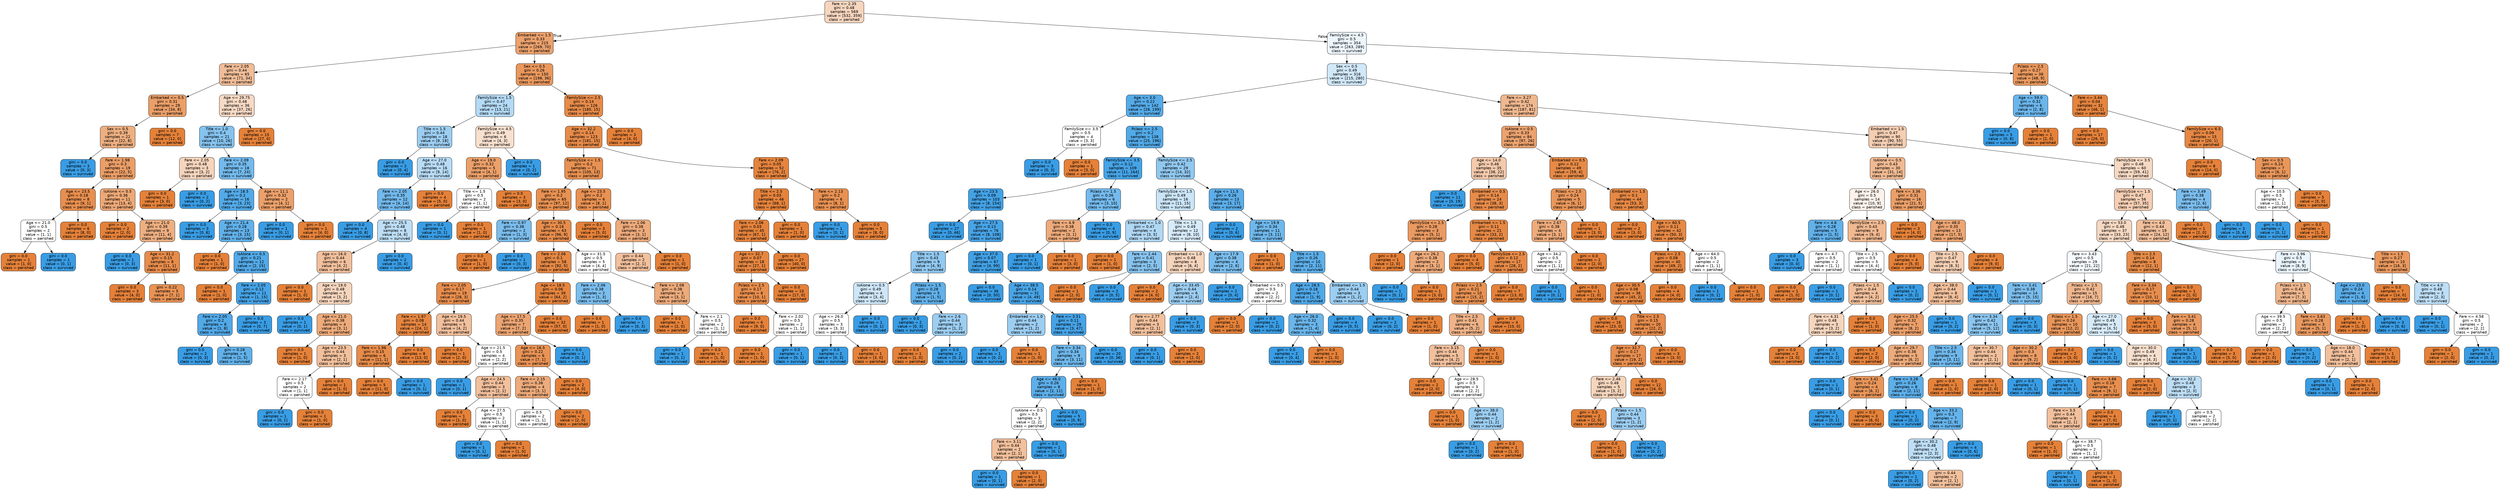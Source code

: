 digraph Tree {
node [shape=box, style="filled, rounded", color="black", fontname=helvetica] ;
edge [fontname=helvetica] ;
0 [label="Fare <= 2.35\ngini = 0.48\nsamples = 569\nvalue = [532, 359]\nclass = perished", fillcolor="#f7d6bf"] ;
1 [label="Embarked <= 1.5\ngini = 0.33\nsamples = 215\nvalue = [269, 70]\nclass = perished", fillcolor="#eca26d"] ;
0 -> 1 [labeldistance=2.5, labelangle=45, headlabel="True"] ;
2 [label="Fare <= 2.05\ngini = 0.44\nsamples = 65\nvalue = [71, 34]\nclass = perished", fillcolor="#f1bd98"] ;
1 -> 2 ;
3 [label="Embarked <= 0.5\ngini = 0.31\nsamples = 29\nvalue = [34, 8]\nclass = perished", fillcolor="#eb9f68"] ;
2 -> 3 ;
4 [label="Sex <= 0.5\ngini = 0.39\nsamples = 22\nvalue = [22, 8]\nclass = perished", fillcolor="#eeaf81"] ;
3 -> 4 ;
5 [label="gini = 0.0\nsamples = 3\nvalue = [0, 3]\nclass = survived", fillcolor="#399de5"] ;
4 -> 5 ;
6 [label="Fare <= 1.98\ngini = 0.3\nsamples = 19\nvalue = [22, 5]\nclass = perished", fillcolor="#eb9e66"] ;
4 -> 6 ;
7 [label="Age <= 23.5\ngini = 0.18\nsamples = 8\nvalue = [9, 1]\nclass = perished", fillcolor="#e88f4f"] ;
6 -> 7 ;
8 [label="Age <= 21.0\ngini = 0.5\nsamples = 2\nvalue = [1, 1]\nclass = perished", fillcolor="#ffffff"] ;
7 -> 8 ;
9 [label="gini = 0.0\nsamples = 1\nvalue = [1, 0]\nclass = perished", fillcolor="#e58139"] ;
8 -> 9 ;
10 [label="gini = 0.0\nsamples = 1\nvalue = [0, 1]\nclass = survived", fillcolor="#399de5"] ;
8 -> 10 ;
11 [label="gini = 0.0\nsamples = 6\nvalue = [8, 0]\nclass = perished", fillcolor="#e58139"] ;
7 -> 11 ;
12 [label="IsAlone <= 0.5\ngini = 0.36\nsamples = 11\nvalue = [13, 4]\nclass = perished", fillcolor="#eda876"] ;
6 -> 12 ;
13 [label="gini = 0.0\nsamples = 2\nvalue = [2, 0]\nclass = perished", fillcolor="#e58139"] ;
12 -> 13 ;
14 [label="Age <= 21.0\ngini = 0.39\nsamples = 9\nvalue = [11, 4]\nclass = perished", fillcolor="#eeaf81"] ;
12 -> 14 ;
15 [label="gini = 0.0\nsamples = 1\nvalue = [0, 3]\nclass = survived", fillcolor="#399de5"] ;
14 -> 15 ;
16 [label="Age <= 31.2\ngini = 0.15\nsamples = 8\nvalue = [11, 1]\nclass = perished", fillcolor="#e78c4b"] ;
14 -> 16 ;
17 [label="gini = 0.0\nsamples = 3\nvalue = [4, 0]\nclass = perished", fillcolor="#e58139"] ;
16 -> 17 ;
18 [label="gini = 0.22\nsamples = 5\nvalue = [7, 1]\nclass = perished", fillcolor="#e99355"] ;
16 -> 18 ;
19 [label="gini = 0.0\nsamples = 7\nvalue = [12, 0]\nclass = perished", fillcolor="#e58139"] ;
3 -> 19 ;
20 [label="Age <= 29.75\ngini = 0.48\nsamples = 36\nvalue = [37, 26]\nclass = perished", fillcolor="#f7dac4"] ;
2 -> 20 ;
21 [label="Title <= 1.0\ngini = 0.4\nsamples = 21\nvalue = [10, 26]\nclass = survived", fillcolor="#85c3ef"] ;
20 -> 21 ;
22 [label="Fare <= 2.05\ngini = 0.48\nsamples = 3\nvalue = [3, 2]\nclass = perished", fillcolor="#f6d5bd"] ;
21 -> 22 ;
23 [label="gini = 0.0\nsamples = 1\nvalue = [3, 0]\nclass = perished", fillcolor="#e58139"] ;
22 -> 23 ;
24 [label="gini = 0.0\nsamples = 2\nvalue = [0, 2]\nclass = survived", fillcolor="#399de5"] ;
22 -> 24 ;
25 [label="Fare <= 2.09\ngini = 0.35\nsamples = 18\nvalue = [7, 24]\nclass = survived", fillcolor="#73baed"] ;
21 -> 25 ;
26 [label="Age <= 18.5\ngini = 0.2\nsamples = 16\nvalue = [3, 23]\nclass = survived", fillcolor="#53aae8"] ;
25 -> 26 ;
27 [label="gini = 0.0\nsamples = 3\nvalue = [0, 8]\nclass = survived", fillcolor="#399de5"] ;
26 -> 27 ;
28 [label="Age <= 21.4\ngini = 0.28\nsamples = 13\nvalue = [3, 15]\nclass = survived", fillcolor="#61b1ea"] ;
26 -> 28 ;
29 [label="gini = 0.0\nsamples = 1\nvalue = [1, 0]\nclass = perished", fillcolor="#e58139"] ;
28 -> 29 ;
30 [label="IsAlone <= 0.5\ngini = 0.21\nsamples = 12\nvalue = [2, 15]\nclass = survived", fillcolor="#53aae8"] ;
28 -> 30 ;
31 [label="gini = 0.0\nsamples = 1\nvalue = [1, 0]\nclass = perished", fillcolor="#e58139"] ;
30 -> 31 ;
32 [label="Fare <= 2.05\ngini = 0.12\nsamples = 11\nvalue = [1, 15]\nclass = survived", fillcolor="#46a4e7"] ;
30 -> 32 ;
33 [label="Fare <= 2.05\ngini = 0.2\nsamples = 8\nvalue = [1, 8]\nclass = survived", fillcolor="#52a9e8"] ;
32 -> 33 ;
34 [label="gini = 0.0\nsamples = 2\nvalue = [0, 3]\nclass = survived", fillcolor="#399de5"] ;
33 -> 34 ;
35 [label="gini = 0.28\nsamples = 6\nvalue = [1, 5]\nclass = survived", fillcolor="#61b1ea"] ;
33 -> 35 ;
36 [label="gini = 0.0\nsamples = 3\nvalue = [0, 7]\nclass = survived", fillcolor="#399de5"] ;
32 -> 36 ;
37 [label="Age <= 11.1\ngini = 0.32\nsamples = 2\nvalue = [4, 1]\nclass = perished", fillcolor="#eca06a"] ;
25 -> 37 ;
38 [label="gini = 0.0\nsamples = 1\nvalue = [0, 1]\nclass = survived", fillcolor="#399de5"] ;
37 -> 38 ;
39 [label="gini = 0.0\nsamples = 1\nvalue = [4, 0]\nclass = perished", fillcolor="#e58139"] ;
37 -> 39 ;
40 [label="gini = 0.0\nsamples = 15\nvalue = [27, 0]\nclass = perished", fillcolor="#e58139"] ;
20 -> 40 ;
41 [label="Sex <= 0.5\ngini = 0.26\nsamples = 150\nvalue = [198, 36]\nclass = perished", fillcolor="#ea985d"] ;
1 -> 41 ;
42 [label="FamilySize <= 1.5\ngini = 0.47\nsamples = 24\nvalue = [13, 21]\nclass = survived", fillcolor="#b4daf5"] ;
41 -> 42 ;
43 [label="Title <= 1.5\ngini = 0.44\nsamples = 18\nvalue = [9, 18]\nclass = survived", fillcolor="#9ccef2"] ;
42 -> 43 ;
44 [label="gini = 0.0\nsamples = 2\nvalue = [0, 4]\nclass = survived", fillcolor="#399de5"] ;
43 -> 44 ;
45 [label="Age <= 27.0\ngini = 0.48\nsamples = 16\nvalue = [9, 14]\nclass = survived", fillcolor="#b8dcf6"] ;
43 -> 45 ;
46 [label="Fare <= 2.05\ngini = 0.35\nsamples = 12\nvalue = [4, 14]\nclass = survived", fillcolor="#72b9ec"] ;
45 -> 46 ;
47 [label="gini = 0.0\nsamples = 4\nvalue = [0, 8]\nclass = survived", fillcolor="#399de5"] ;
46 -> 47 ;
48 [label="Age <= 25.5\ngini = 0.48\nsamples = 8\nvalue = [4, 6]\nclass = survived", fillcolor="#bddef6"] ;
46 -> 48 ;
49 [label="Age <= 16.0\ngini = 0.44\nsamples = 6\nvalue = [4, 2]\nclass = perished", fillcolor="#f2c09c"] ;
48 -> 49 ;
50 [label="gini = 0.0\nsamples = 1\nvalue = [1, 0]\nclass = perished", fillcolor="#e58139"] ;
49 -> 50 ;
51 [label="Age <= 19.0\ngini = 0.48\nsamples = 5\nvalue = [3, 2]\nclass = perished", fillcolor="#f6d5bd"] ;
49 -> 51 ;
52 [label="gini = 0.0\nsamples = 1\nvalue = [0, 1]\nclass = survived", fillcolor="#399de5"] ;
51 -> 52 ;
53 [label="Age <= 21.0\ngini = 0.38\nsamples = 4\nvalue = [3, 1]\nclass = perished", fillcolor="#eeab7b"] ;
51 -> 53 ;
54 [label="gini = 0.0\nsamples = 1\nvalue = [1, 0]\nclass = perished", fillcolor="#e58139"] ;
53 -> 54 ;
55 [label="Age <= 23.5\ngini = 0.44\nsamples = 3\nvalue = [2, 1]\nclass = perished", fillcolor="#f2c09c"] ;
53 -> 55 ;
56 [label="Fare <= 2.17\ngini = 0.5\nsamples = 2\nvalue = [1, 1]\nclass = perished", fillcolor="#ffffff"] ;
55 -> 56 ;
57 [label="gini = 0.0\nsamples = 1\nvalue = [0, 1]\nclass = survived", fillcolor="#399de5"] ;
56 -> 57 ;
58 [label="gini = 0.0\nsamples = 1\nvalue = [1, 0]\nclass = perished", fillcolor="#e58139"] ;
56 -> 58 ;
59 [label="gini = 0.0\nsamples = 1\nvalue = [1, 0]\nclass = perished", fillcolor="#e58139"] ;
55 -> 59 ;
60 [label="gini = 0.0\nsamples = 2\nvalue = [0, 4]\nclass = survived", fillcolor="#399de5"] ;
48 -> 60 ;
61 [label="gini = 0.0\nsamples = 4\nvalue = [5, 0]\nclass = perished", fillcolor="#e58139"] ;
45 -> 61 ;
62 [label="FamilySize <= 4.5\ngini = 0.49\nsamples = 6\nvalue = [4, 3]\nclass = perished", fillcolor="#f8e0ce"] ;
42 -> 62 ;
63 [label="Age <= 19.0\ngini = 0.32\nsamples = 5\nvalue = [4, 1]\nclass = perished", fillcolor="#eca06a"] ;
62 -> 63 ;
64 [label="Title <= 1.5\ngini = 0.5\nsamples = 2\nvalue = [1, 1]\nclass = perished", fillcolor="#ffffff"] ;
63 -> 64 ;
65 [label="gini = 0.0\nsamples = 1\nvalue = [0, 1]\nclass = survived", fillcolor="#399de5"] ;
64 -> 65 ;
66 [label="gini = 0.0\nsamples = 1\nvalue = [1, 0]\nclass = perished", fillcolor="#e58139"] ;
64 -> 66 ;
67 [label="gini = 0.0\nsamples = 3\nvalue = [3, 0]\nclass = perished", fillcolor="#e58139"] ;
63 -> 67 ;
68 [label="gini = 0.0\nsamples = 1\nvalue = [0, 2]\nclass = survived", fillcolor="#399de5"] ;
62 -> 68 ;
69 [label="FamilySize <= 2.5\ngini = 0.14\nsamples = 126\nvalue = [185, 15]\nclass = perished", fillcolor="#e78b49"] ;
41 -> 69 ;
70 [label="Age <= 32.2\ngini = 0.14\nsamples = 123\nvalue = [181, 15]\nclass = perished", fillcolor="#e78b49"] ;
69 -> 70 ;
71 [label="FamilySize <= 1.5\ngini = 0.2\nsamples = 71\nvalue = [105, 13]\nclass = perished", fillcolor="#e89152"] ;
70 -> 71 ;
72 [label="Fare <= 1.95\ngini = 0.2\nsamples = 65\nvalue = [97, 12]\nclass = perished", fillcolor="#e89151"] ;
71 -> 72 ;
73 [label="Fare <= 0.97\ngini = 0.38\nsamples = 2\nvalue = [1, 3]\nclass = survived", fillcolor="#7bbeee"] ;
72 -> 73 ;
74 [label="gini = 0.0\nsamples = 1\nvalue = [1, 0]\nclass = perished", fillcolor="#e58139"] ;
73 -> 74 ;
75 [label="gini = 0.0\nsamples = 1\nvalue = [0, 3]\nclass = survived", fillcolor="#399de5"] ;
73 -> 75 ;
76 [label="Age <= 30.5\ngini = 0.16\nsamples = 63\nvalue = [96, 9]\nclass = perished", fillcolor="#e78d4c"] ;
72 -> 76 ;
77 [label="Fare <= 2.06\ngini = 0.1\nsamples = 58\nvalue = [92, 5]\nclass = perished", fillcolor="#e68844"] ;
76 -> 77 ;
78 [label="Fare <= 2.05\ngini = 0.17\nsamples = 19\nvalue = [28, 3]\nclass = perished", fillcolor="#e88e4e"] ;
77 -> 78 ;
79 [label="Fare <= 1.97\ngini = 0.08\nsamples = 14\nvalue = [24, 1]\nclass = perished", fillcolor="#e68641"] ;
78 -> 79 ;
80 [label="Fare <= 1.96\ngini = 0.15\nsamples = 6\nvalue = [11, 1]\nclass = perished", fillcolor="#e78c4b"] ;
79 -> 80 ;
81 [label="gini = 0.0\nsamples = 5\nvalue = [11, 0]\nclass = perished", fillcolor="#e58139"] ;
80 -> 81 ;
82 [label="gini = 0.0\nsamples = 1\nvalue = [0, 1]\nclass = survived", fillcolor="#399de5"] ;
80 -> 82 ;
83 [label="gini = 0.0\nsamples = 8\nvalue = [13, 0]\nclass = perished", fillcolor="#e58139"] ;
79 -> 83 ;
84 [label="Age <= 19.5\ngini = 0.44\nsamples = 5\nvalue = [4, 2]\nclass = perished", fillcolor="#f2c09c"] ;
78 -> 84 ;
85 [label="gini = 0.0\nsamples = 1\nvalue = [2, 0]\nclass = perished", fillcolor="#e58139"] ;
84 -> 85 ;
86 [label="Age <= 21.5\ngini = 0.5\nsamples = 4\nvalue = [2, 2]\nclass = perished", fillcolor="#ffffff"] ;
84 -> 86 ;
87 [label="gini = 0.0\nsamples = 1\nvalue = [0, 1]\nclass = survived", fillcolor="#399de5"] ;
86 -> 87 ;
88 [label="Age <= 24.5\ngini = 0.44\nsamples = 3\nvalue = [2, 1]\nclass = perished", fillcolor="#f2c09c"] ;
86 -> 88 ;
89 [label="gini = 0.0\nsamples = 1\nvalue = [1, 0]\nclass = perished", fillcolor="#e58139"] ;
88 -> 89 ;
90 [label="Age <= 27.5\ngini = 0.5\nsamples = 2\nvalue = [1, 1]\nclass = perished", fillcolor="#ffffff"] ;
88 -> 90 ;
91 [label="gini = 0.0\nsamples = 1\nvalue = [0, 1]\nclass = survived", fillcolor="#399de5"] ;
90 -> 91 ;
92 [label="gini = 0.0\nsamples = 1\nvalue = [1, 0]\nclass = perished", fillcolor="#e58139"] ;
90 -> 92 ;
93 [label="Age <= 18.5\ngini = 0.06\nsamples = 39\nvalue = [64, 2]\nclass = perished", fillcolor="#e6853f"] ;
77 -> 93 ;
94 [label="Age <= 17.5\ngini = 0.35\nsamples = 7\nvalue = [7, 2]\nclass = perished", fillcolor="#eca572"] ;
93 -> 94 ;
95 [label="Age <= 16.5\ngini = 0.22\nsamples = 6\nvalue = [7, 1]\nclass = perished", fillcolor="#e99355"] ;
94 -> 95 ;
96 [label="Fare <= 2.15\ngini = 0.38\nsamples = 4\nvalue = [3, 1]\nclass = perished", fillcolor="#eeab7b"] ;
95 -> 96 ;
97 [label="gini = 0.5\nsamples = 2\nvalue = [1, 1]\nclass = perished", fillcolor="#ffffff"] ;
96 -> 97 ;
98 [label="gini = 0.0\nsamples = 2\nvalue = [2, 0]\nclass = perished", fillcolor="#e58139"] ;
96 -> 98 ;
99 [label="gini = 0.0\nsamples = 2\nvalue = [4, 0]\nclass = perished", fillcolor="#e58139"] ;
95 -> 99 ;
100 [label="gini = 0.0\nsamples = 1\nvalue = [0, 1]\nclass = survived", fillcolor="#399de5"] ;
94 -> 100 ;
101 [label="gini = 0.0\nsamples = 32\nvalue = [57, 0]\nclass = perished", fillcolor="#e58139"] ;
93 -> 101 ;
102 [label="Age <= 31.5\ngini = 0.5\nsamples = 5\nvalue = [4, 4]\nclass = perished", fillcolor="#ffffff"] ;
76 -> 102 ;
103 [label="Fare <= 2.06\ngini = 0.38\nsamples = 2\nvalue = [1, 3]\nclass = survived", fillcolor="#7bbeee"] ;
102 -> 103 ;
104 [label="gini = 0.0\nsamples = 1\nvalue = [1, 0]\nclass = perished", fillcolor="#e58139"] ;
103 -> 104 ;
105 [label="gini = 0.0\nsamples = 1\nvalue = [0, 3]\nclass = survived", fillcolor="#399de5"] ;
103 -> 105 ;
106 [label="Fare <= 2.08\ngini = 0.38\nsamples = 3\nvalue = [3, 1]\nclass = perished", fillcolor="#eeab7b"] ;
102 -> 106 ;
107 [label="gini = 0.0\nsamples = 1\nvalue = [2, 0]\nclass = perished", fillcolor="#e58139"] ;
106 -> 107 ;
108 [label="Fare <= 2.1\ngini = 0.5\nsamples = 2\nvalue = [1, 1]\nclass = perished", fillcolor="#ffffff"] ;
106 -> 108 ;
109 [label="gini = 0.0\nsamples = 1\nvalue = [0, 1]\nclass = survived", fillcolor="#399de5"] ;
108 -> 109 ;
110 [label="gini = 0.0\nsamples = 1\nvalue = [1, 0]\nclass = perished", fillcolor="#e58139"] ;
108 -> 110 ;
111 [label="Age <= 23.5\ngini = 0.2\nsamples = 6\nvalue = [8, 1]\nclass = perished", fillcolor="#e89152"] ;
71 -> 111 ;
112 [label="gini = 0.0\nsamples = 3\nvalue = [5, 0]\nclass = perished", fillcolor="#e58139"] ;
111 -> 112 ;
113 [label="Fare <= 2.06\ngini = 0.38\nsamples = 3\nvalue = [3, 1]\nclass = perished", fillcolor="#eeab7b"] ;
111 -> 113 ;
114 [label="gini = 0.44\nsamples = 2\nvalue = [2, 1]\nclass = perished", fillcolor="#f2c09c"] ;
113 -> 114 ;
115 [label="gini = 0.0\nsamples = 1\nvalue = [1, 0]\nclass = perished", fillcolor="#e58139"] ;
113 -> 115 ;
116 [label="Fare <= 2.09\ngini = 0.05\nsamples = 52\nvalue = [76, 2]\nclass = perished", fillcolor="#e6843e"] ;
70 -> 116 ;
117 [label="Title <= 2.5\ngini = 0.03\nsamples = 46\nvalue = [68, 1]\nclass = perished", fillcolor="#e5833c"] ;
116 -> 117 ;
118 [label="Fare <= 2.06\ngini = 0.03\nsamples = 45\nvalue = [67, 1]\nclass = perished", fillcolor="#e5833c"] ;
117 -> 118 ;
119 [label="Age <= 32.7\ngini = 0.07\nsamples = 18\nvalue = [27, 1]\nclass = perished", fillcolor="#e68640"] ;
118 -> 119 ;
120 [label="Pclass <= 2.5\ngini = 0.17\nsamples = 8\nvalue = [10, 1]\nclass = perished", fillcolor="#e88e4d"] ;
119 -> 120 ;
121 [label="gini = 0.0\nsamples = 6\nvalue = [9, 0]\nclass = perished", fillcolor="#e58139"] ;
120 -> 121 ;
122 [label="Fare <= 2.02\ngini = 0.5\nsamples = 2\nvalue = [1, 1]\nclass = perished", fillcolor="#ffffff"] ;
120 -> 122 ;
123 [label="gini = 0.0\nsamples = 1\nvalue = [1, 0]\nclass = perished", fillcolor="#e58139"] ;
122 -> 123 ;
124 [label="gini = 0.0\nsamples = 1\nvalue = [0, 1]\nclass = survived", fillcolor="#399de5"] ;
122 -> 124 ;
125 [label="gini = 0.0\nsamples = 10\nvalue = [17, 0]\nclass = perished", fillcolor="#e58139"] ;
119 -> 125 ;
126 [label="gini = 0.0\nsamples = 27\nvalue = [40, 0]\nclass = perished", fillcolor="#e58139"] ;
118 -> 126 ;
127 [label="gini = 0.0\nsamples = 1\nvalue = [1, 0]\nclass = perished", fillcolor="#e58139"] ;
117 -> 127 ;
128 [label="Fare <= 2.13\ngini = 0.2\nsamples = 6\nvalue = [8, 1]\nclass = perished", fillcolor="#e89152"] ;
116 -> 128 ;
129 [label="gini = 0.0\nsamples = 1\nvalue = [0, 1]\nclass = survived", fillcolor="#399de5"] ;
128 -> 129 ;
130 [label="gini = 0.0\nsamples = 5\nvalue = [8, 0]\nclass = perished", fillcolor="#e58139"] ;
128 -> 130 ;
131 [label="gini = 0.0\nsamples = 3\nvalue = [4, 0]\nclass = perished", fillcolor="#e58139"] ;
69 -> 131 ;
132 [label="FamilySize <= 4.5\ngini = 0.5\nsamples = 354\nvalue = [263, 289]\nclass = survived", fillcolor="#edf6fd"] ;
0 -> 132 [labeldistance=2.5, labelangle=-45, headlabel="False"] ;
133 [label="Sex <= 0.5\ngini = 0.49\nsamples = 316\nvalue = [215, 280]\nclass = survived", fillcolor="#d1e8f9"] ;
132 -> 133 ;
134 [label="Age <= 3.0\ngini = 0.22\nsamples = 142\nvalue = [28, 199]\nclass = survived", fillcolor="#55abe9"] ;
133 -> 134 ;
135 [label="FamilySize <= 3.5\ngini = 0.5\nsamples = 4\nvalue = [3, 3]\nclass = perished", fillcolor="#ffffff"] ;
134 -> 135 ;
136 [label="gini = 0.0\nsamples = 3\nvalue = [0, 3]\nclass = survived", fillcolor="#399de5"] ;
135 -> 136 ;
137 [label="gini = 0.0\nsamples = 1\nvalue = [3, 0]\nclass = perished", fillcolor="#e58139"] ;
135 -> 137 ;
138 [label="Pclass <= 2.5\ngini = 0.2\nsamples = 138\nvalue = [25, 196]\nclass = survived", fillcolor="#52aae8"] ;
134 -> 138 ;
139 [label="FamilySize <= 3.5\ngini = 0.12\nsamples = 109\nvalue = [11, 164]\nclass = survived", fillcolor="#46a4e7"] ;
138 -> 139 ;
140 [label="Age <= 23.5\ngini = 0.09\nsamples = 103\nvalue = [8, 154]\nclass = survived", fillcolor="#43a2e6"] ;
139 -> 140 ;
141 [label="gini = 0.0\nsamples = 27\nvalue = [0, 46]\nclass = survived", fillcolor="#399de5"] ;
140 -> 141 ;
142 [label="Age <= 27.5\ngini = 0.13\nsamples = 76\nvalue = [8, 108]\nclass = survived", fillcolor="#48a4e7"] ;
140 -> 142 ;
143 [label="Title <= 1.5\ngini = 0.43\nsamples = 9\nvalue = [4, 9]\nclass = survived", fillcolor="#91c9f1"] ;
142 -> 143 ;
144 [label="IsAlone <= 0.5\ngini = 0.49\nsamples = 4\nvalue = [3, 4]\nclass = survived", fillcolor="#cee6f8"] ;
143 -> 144 ;
145 [label="Age <= 26.0\ngini = 0.5\nsamples = 3\nvalue = [3, 3]\nclass = perished", fillcolor="#ffffff"] ;
144 -> 145 ;
146 [label="gini = 0.0\nsamples = 2\nvalue = [0, 3]\nclass = survived", fillcolor="#399de5"] ;
145 -> 146 ;
147 [label="gini = 0.0\nsamples = 1\nvalue = [3, 0]\nclass = perished", fillcolor="#e58139"] ;
145 -> 147 ;
148 [label="gini = 0.0\nsamples = 1\nvalue = [0, 1]\nclass = survived", fillcolor="#399de5"] ;
144 -> 148 ;
149 [label="Pclass <= 1.5\ngini = 0.28\nsamples = 5\nvalue = [1, 5]\nclass = survived", fillcolor="#61b1ea"] ;
143 -> 149 ;
150 [label="gini = 0.0\nsamples = 2\nvalue = [0, 3]\nclass = survived", fillcolor="#399de5"] ;
149 -> 150 ;
151 [label="Fare <= 2.6\ngini = 0.44\nsamples = 3\nvalue = [1, 2]\nclass = survived", fillcolor="#9ccef2"] ;
149 -> 151 ;
152 [label="gini = 0.0\nsamples = 1\nvalue = [1, 0]\nclass = perished", fillcolor="#e58139"] ;
151 -> 152 ;
153 [label="gini = 0.0\nsamples = 2\nvalue = [0, 2]\nclass = survived", fillcolor="#399de5"] ;
151 -> 153 ;
154 [label="Age <= 37.0\ngini = 0.07\nsamples = 67\nvalue = [4, 99]\nclass = survived", fillcolor="#41a1e6"] ;
142 -> 154 ;
155 [label="gini = 0.0\nsamples = 36\nvalue = [0, 50]\nclass = survived", fillcolor="#399de5"] ;
154 -> 155 ;
156 [label="Age <= 38.5\ngini = 0.14\nsamples = 31\nvalue = [4, 49]\nclass = survived", fillcolor="#49a5e7"] ;
154 -> 156 ;
157 [label="Embarked <= 1.0\ngini = 0.44\nsamples = 2\nvalue = [1, 2]\nclass = survived", fillcolor="#9ccef2"] ;
156 -> 157 ;
158 [label="gini = 0.0\nsamples = 1\nvalue = [0, 2]\nclass = survived", fillcolor="#399de5"] ;
157 -> 158 ;
159 [label="gini = 0.0\nsamples = 1\nvalue = [1, 0]\nclass = perished", fillcolor="#e58139"] ;
157 -> 159 ;
160 [label="Fare <= 3.51\ngini = 0.11\nsamples = 29\nvalue = [3, 47]\nclass = survived", fillcolor="#46a3e7"] ;
156 -> 160 ;
161 [label="Fare <= 3.34\ngini = 0.34\nsamples = 9\nvalue = [3, 11]\nclass = survived", fillcolor="#6fb8ec"] ;
160 -> 161 ;
162 [label="Age <= 46.0\ngini = 0.26\nsamples = 8\nvalue = [2, 11]\nclass = survived", fillcolor="#5dafea"] ;
161 -> 162 ;
163 [label="IsAlone <= 0.5\ngini = 0.5\nsamples = 3\nvalue = [2, 2]\nclass = perished", fillcolor="#ffffff"] ;
162 -> 163 ;
164 [label="Fare <= 3.11\ngini = 0.44\nsamples = 2\nvalue = [2, 1]\nclass = perished", fillcolor="#f2c09c"] ;
163 -> 164 ;
165 [label="gini = 0.0\nsamples = 1\nvalue = [0, 1]\nclass = survived", fillcolor="#399de5"] ;
164 -> 165 ;
166 [label="gini = 0.0\nsamples = 1\nvalue = [2, 0]\nclass = perished", fillcolor="#e58139"] ;
164 -> 166 ;
167 [label="gini = 0.0\nsamples = 1\nvalue = [0, 1]\nclass = survived", fillcolor="#399de5"] ;
163 -> 167 ;
168 [label="gini = 0.0\nsamples = 5\nvalue = [0, 9]\nclass = survived", fillcolor="#399de5"] ;
162 -> 168 ;
169 [label="gini = 0.0\nsamples = 1\nvalue = [1, 0]\nclass = perished", fillcolor="#e58139"] ;
161 -> 169 ;
170 [label="gini = 0.0\nsamples = 20\nvalue = [0, 36]\nclass = survived", fillcolor="#399de5"] ;
160 -> 170 ;
171 [label="Pclass <= 1.5\ngini = 0.36\nsamples = 6\nvalue = [3, 10]\nclass = survived", fillcolor="#74baed"] ;
139 -> 171 ;
172 [label="Fare <= 4.9\ngini = 0.38\nsamples = 2\nvalue = [3, 1]\nclass = perished", fillcolor="#eeab7b"] ;
171 -> 172 ;
173 [label="gini = 0.0\nsamples = 1\nvalue = [0, 1]\nclass = survived", fillcolor="#399de5"] ;
172 -> 173 ;
174 [label="gini = 0.0\nsamples = 1\nvalue = [3, 0]\nclass = perished", fillcolor="#e58139"] ;
172 -> 174 ;
175 [label="gini = 0.0\nsamples = 4\nvalue = [0, 9]\nclass = survived", fillcolor="#399de5"] ;
171 -> 175 ;
176 [label="FamilySize <= 2.5\ngini = 0.42\nsamples = 29\nvalue = [14, 32]\nclass = survived", fillcolor="#90c8f0"] ;
138 -> 176 ;
177 [label="FamilySize <= 1.5\ngini = 0.49\nsamples = 16\nvalue = [11, 15]\nclass = survived", fillcolor="#cae5f8"] ;
176 -> 177 ;
178 [label="Embarked <= 1.0\ngini = 0.47\nsamples = 4\nvalue = [3, 5]\nclass = survived", fillcolor="#b0d8f5"] ;
177 -> 178 ;
179 [label="gini = 0.0\nsamples = 1\nvalue = [1, 0]\nclass = perished", fillcolor="#e58139"] ;
178 -> 179 ;
180 [label="Fare <= 2.44\ngini = 0.41\nsamples = 3\nvalue = [2, 5]\nclass = survived", fillcolor="#88c4ef"] ;
178 -> 180 ;
181 [label="gini = 0.0\nsamples = 1\nvalue = [2, 0]\nclass = perished", fillcolor="#e58139"] ;
180 -> 181 ;
182 [label="gini = 0.0\nsamples = 2\nvalue = [0, 5]\nclass = survived", fillcolor="#399de5"] ;
180 -> 182 ;
183 [label="Title <= 1.5\ngini = 0.49\nsamples = 12\nvalue = [8, 10]\nclass = survived", fillcolor="#d7ebfa"] ;
177 -> 183 ;
184 [label="Embarked <= 1.0\ngini = 0.48\nsamples = 8\nvalue = [6, 4]\nclass = perished", fillcolor="#f6d5bd"] ;
183 -> 184 ;
185 [label="gini = 0.0\nsamples = 2\nvalue = [4, 0]\nclass = perished", fillcolor="#e58139"] ;
184 -> 185 ;
186 [label="Age <= 33.45\ngini = 0.44\nsamples = 6\nvalue = [2, 4]\nclass = survived", fillcolor="#9ccef2"] ;
184 -> 186 ;
187 [label="Fare <= 2.77\ngini = 0.44\nsamples = 3\nvalue = [2, 1]\nclass = perished", fillcolor="#f2c09c"] ;
186 -> 187 ;
188 [label="gini = 0.0\nsamples = 1\nvalue = [0, 1]\nclass = survived", fillcolor="#399de5"] ;
187 -> 188 ;
189 [label="gini = 0.0\nsamples = 2\nvalue = [2, 0]\nclass = perished", fillcolor="#e58139"] ;
187 -> 189 ;
190 [label="gini = 0.0\nsamples = 3\nvalue = [0, 3]\nclass = survived", fillcolor="#399de5"] ;
186 -> 190 ;
191 [label="Age <= 17.9\ngini = 0.38\nsamples = 4\nvalue = [2, 6]\nclass = survived", fillcolor="#7bbeee"] ;
183 -> 191 ;
192 [label="gini = 0.0\nsamples = 2\nvalue = [0, 4]\nclass = survived", fillcolor="#399de5"] ;
191 -> 192 ;
193 [label="Embarked <= 0.5\ngini = 0.5\nsamples = 2\nvalue = [2, 2]\nclass = perished", fillcolor="#ffffff"] ;
191 -> 193 ;
194 [label="gini = 0.0\nsamples = 1\nvalue = [2, 0]\nclass = perished", fillcolor="#e58139"] ;
193 -> 194 ;
195 [label="gini = 0.0\nsamples = 1\nvalue = [0, 2]\nclass = survived", fillcolor="#399de5"] ;
193 -> 195 ;
196 [label="Age <= 11.5\ngini = 0.26\nsamples = 13\nvalue = [3, 17]\nclass = survived", fillcolor="#5caeea"] ;
176 -> 196 ;
197 [label="gini = 0.0\nsamples = 2\nvalue = [0, 6]\nclass = survived", fillcolor="#399de5"] ;
196 -> 197 ;
198 [label="Age <= 19.9\ngini = 0.34\nsamples = 11\nvalue = [3, 11]\nclass = survived", fillcolor="#6fb8ec"] ;
196 -> 198 ;
199 [label="gini = 0.0\nsamples = 1\nvalue = [1, 0]\nclass = perished", fillcolor="#e58139"] ;
198 -> 199 ;
200 [label="Title <= 1.5\ngini = 0.26\nsamples = 10\nvalue = [2, 11]\nclass = survived", fillcolor="#5dafea"] ;
198 -> 200 ;
201 [label="Age <= 28.5\ngini = 0.18\nsamples = 7\nvalue = [1, 9]\nclass = survived", fillcolor="#4fa8e8"] ;
200 -> 201 ;
202 [label="Age <= 26.0\ngini = 0.32\nsamples = 3\nvalue = [1, 4]\nclass = survived", fillcolor="#6ab6ec"] ;
201 -> 202 ;
203 [label="gini = 0.0\nsamples = 2\nvalue = [0, 4]\nclass = survived", fillcolor="#399de5"] ;
202 -> 203 ;
204 [label="gini = 0.0\nsamples = 1\nvalue = [1, 0]\nclass = perished", fillcolor="#e58139"] ;
202 -> 204 ;
205 [label="gini = 0.0\nsamples = 4\nvalue = [0, 5]\nclass = survived", fillcolor="#399de5"] ;
201 -> 205 ;
206 [label="Embarked <= 1.5\ngini = 0.44\nsamples = 3\nvalue = [1, 2]\nclass = survived", fillcolor="#9ccef2"] ;
200 -> 206 ;
207 [label="gini = 0.0\nsamples = 2\nvalue = [0, 2]\nclass = survived", fillcolor="#399de5"] ;
206 -> 207 ;
208 [label="gini = 0.0\nsamples = 1\nvalue = [1, 0]\nclass = perished", fillcolor="#e58139"] ;
206 -> 208 ;
209 [label="Fare <= 3.27\ngini = 0.42\nsamples = 174\nvalue = [187, 81]\nclass = perished", fillcolor="#f0b88f"] ;
133 -> 209 ;
210 [label="IsAlone <= 0.5\ngini = 0.33\nsamples = 84\nvalue = [97, 26]\nclass = perished", fillcolor="#eca36e"] ;
209 -> 210 ;
211 [label="Age <= 14.0\ngini = 0.46\nsamples = 35\nvalue = [38, 22]\nclass = perished", fillcolor="#f4caac"] ;
210 -> 211 ;
212 [label="gini = 0.0\nsamples = 11\nvalue = [0, 19]\nclass = survived", fillcolor="#399de5"] ;
211 -> 212 ;
213 [label="Embarked <= 0.5\ngini = 0.14\nsamples = 24\nvalue = [38, 3]\nclass = perished", fillcolor="#e78b49"] ;
211 -> 213 ;
214 [label="FamilySize <= 2.5\ngini = 0.28\nsamples = 3\nvalue = [5, 1]\nclass = perished", fillcolor="#ea9a61"] ;
213 -> 214 ;
215 [label="gini = 0.0\nsamples = 1\nvalue = [2, 0]\nclass = perished", fillcolor="#e58139"] ;
214 -> 215 ;
216 [label="Age <= 26.2\ngini = 0.38\nsamples = 2\nvalue = [3, 1]\nclass = perished", fillcolor="#eeab7b"] ;
214 -> 216 ;
217 [label="gini = 0.0\nsamples = 1\nvalue = [0, 1]\nclass = survived", fillcolor="#399de5"] ;
216 -> 217 ;
218 [label="gini = 0.0\nsamples = 1\nvalue = [3, 0]\nclass = perished", fillcolor="#e58139"] ;
216 -> 218 ;
219 [label="Embarked <= 1.5\ngini = 0.11\nsamples = 21\nvalue = [33, 2]\nclass = perished", fillcolor="#e78945"] ;
213 -> 219 ;
220 [label="gini = 0.0\nsamples = 4\nvalue = [5, 0]\nclass = perished", fillcolor="#e58139"] ;
219 -> 220 ;
221 [label="FamilySize <= 2.5\ngini = 0.12\nsamples = 17\nvalue = [28, 2]\nclass = perished", fillcolor="#e78a47"] ;
219 -> 221 ;
222 [label="Pclass <= 2.5\ngini = 0.21\nsamples = 10\nvalue = [15, 2]\nclass = perished", fillcolor="#e89253"] ;
221 -> 222 ;
223 [label="Title <= 2.5\ngini = 0.41\nsamples = 6\nvalue = [5, 2]\nclass = perished", fillcolor="#efb388"] ;
222 -> 223 ;
224 [label="Fare <= 3.15\ngini = 0.44\nsamples = 5\nvalue = [4, 2]\nclass = perished", fillcolor="#f2c09c"] ;
223 -> 224 ;
225 [label="gini = 0.0\nsamples = 2\nvalue = [2, 0]\nclass = perished", fillcolor="#e58139"] ;
224 -> 225 ;
226 [label="Age <= 28.5\ngini = 0.5\nsamples = 3\nvalue = [2, 2]\nclass = perished", fillcolor="#ffffff"] ;
224 -> 226 ;
227 [label="gini = 0.0\nsamples = 1\nvalue = [1, 0]\nclass = perished", fillcolor="#e58139"] ;
226 -> 227 ;
228 [label="Age <= 38.0\ngini = 0.44\nsamples = 2\nvalue = [1, 2]\nclass = survived", fillcolor="#9ccef2"] ;
226 -> 228 ;
229 [label="gini = 0.0\nsamples = 1\nvalue = [0, 2]\nclass = survived", fillcolor="#399de5"] ;
228 -> 229 ;
230 [label="gini = 0.0\nsamples = 1\nvalue = [1, 0]\nclass = perished", fillcolor="#e58139"] ;
228 -> 230 ;
231 [label="gini = 0.0\nsamples = 1\nvalue = [1, 0]\nclass = perished", fillcolor="#e58139"] ;
223 -> 231 ;
232 [label="gini = 0.0\nsamples = 4\nvalue = [10, 0]\nclass = perished", fillcolor="#e58139"] ;
222 -> 232 ;
233 [label="gini = 0.0\nsamples = 7\nvalue = [13, 0]\nclass = perished", fillcolor="#e58139"] ;
221 -> 233 ;
234 [label="Embarked <= 0.5\ngini = 0.12\nsamples = 49\nvalue = [59, 4]\nclass = perished", fillcolor="#e78a46"] ;
210 -> 234 ;
235 [label="Pclass <= 2.5\ngini = 0.24\nsamples = 5\nvalue = [6, 1]\nclass = perished", fillcolor="#e9965a"] ;
234 -> 235 ;
236 [label="Fare <= 2.67\ngini = 0.38\nsamples = 4\nvalue = [3, 1]\nclass = perished", fillcolor="#eeab7b"] ;
235 -> 236 ;
237 [label="Age <= 34.2\ngini = 0.5\nsamples = 2\nvalue = [1, 1]\nclass = perished", fillcolor="#ffffff"] ;
236 -> 237 ;
238 [label="gini = 0.0\nsamples = 1\nvalue = [0, 1]\nclass = survived", fillcolor="#399de5"] ;
237 -> 238 ;
239 [label="gini = 0.0\nsamples = 1\nvalue = [1, 0]\nclass = perished", fillcolor="#e58139"] ;
237 -> 239 ;
240 [label="gini = 0.0\nsamples = 2\nvalue = [2, 0]\nclass = perished", fillcolor="#e58139"] ;
236 -> 240 ;
241 [label="gini = 0.0\nsamples = 1\nvalue = [3, 0]\nclass = perished", fillcolor="#e58139"] ;
235 -> 241 ;
242 [label="Embarked <= 1.5\ngini = 0.1\nsamples = 44\nvalue = [53, 3]\nclass = perished", fillcolor="#e68844"] ;
234 -> 242 ;
243 [label="gini = 0.0\nsamples = 2\nvalue = [3, 0]\nclass = perished", fillcolor="#e58139"] ;
242 -> 243 ;
244 [label="Age <= 60.5\ngini = 0.11\nsamples = 42\nvalue = [50, 3]\nclass = perished", fillcolor="#e78945"] ;
242 -> 244 ;
245 [label="Pclass <= 2.5\ngini = 0.08\nsamples = 40\nvalue = [49, 2]\nclass = perished", fillcolor="#e68641"] ;
244 -> 245 ;
246 [label="Age <= 30.5\ngini = 0.08\nsamples = 36\nvalue = [45, 2]\nclass = perished", fillcolor="#e68742"] ;
245 -> 246 ;
247 [label="gini = 0.0\nsamples = 16\nvalue = [23, 0]\nclass = perished", fillcolor="#e58139"] ;
246 -> 247 ;
248 [label="Title <= 2.5\ngini = 0.15\nsamples = 20\nvalue = [22, 2]\nclass = perished", fillcolor="#e78c4b"] ;
246 -> 248 ;
249 [label="Age <= 32.7\ngini = 0.17\nsamples = 17\nvalue = [19, 2]\nclass = perished", fillcolor="#e88e4e"] ;
248 -> 249 ;
250 [label="Fare <= 2.46\ngini = 0.48\nsamples = 5\nvalue = [3, 2]\nclass = perished", fillcolor="#f6d5bd"] ;
249 -> 250 ;
251 [label="gini = 0.0\nsamples = 2\nvalue = [2, 0]\nclass = perished", fillcolor="#e58139"] ;
250 -> 251 ;
252 [label="Pclass <= 1.5\ngini = 0.44\nsamples = 3\nvalue = [1, 2]\nclass = survived", fillcolor="#9ccef2"] ;
250 -> 252 ;
253 [label="gini = 0.0\nsamples = 1\nvalue = [1, 0]\nclass = perished", fillcolor="#e58139"] ;
252 -> 253 ;
254 [label="gini = 0.0\nsamples = 2\nvalue = [0, 2]\nclass = survived", fillcolor="#399de5"] ;
252 -> 254 ;
255 [label="gini = 0.0\nsamples = 12\nvalue = [16, 0]\nclass = perished", fillcolor="#e58139"] ;
249 -> 255 ;
256 [label="gini = 0.0\nsamples = 3\nvalue = [3, 0]\nclass = perished", fillcolor="#e58139"] ;
248 -> 256 ;
257 [label="gini = 0.0\nsamples = 4\nvalue = [4, 0]\nclass = perished", fillcolor="#e58139"] ;
245 -> 257 ;
258 [label="Age <= 64.0\ngini = 0.5\nsamples = 2\nvalue = [1, 1]\nclass = perished", fillcolor="#ffffff"] ;
244 -> 258 ;
259 [label="gini = 0.0\nsamples = 1\nvalue = [0, 1]\nclass = survived", fillcolor="#399de5"] ;
258 -> 259 ;
260 [label="gini = 0.0\nsamples = 1\nvalue = [1, 0]\nclass = perished", fillcolor="#e58139"] ;
258 -> 260 ;
261 [label="Embarked <= 1.5\ngini = 0.47\nsamples = 90\nvalue = [90, 55]\nclass = perished", fillcolor="#f5ceb2"] ;
209 -> 261 ;
262 [label="IsAlone <= 0.5\ngini = 0.43\nsamples = 30\nvalue = [31, 14]\nclass = perished", fillcolor="#f1ba92"] ;
261 -> 262 ;
263 [label="Age <= 26.0\ngini = 0.5\nsamples = 14\nvalue = [10, 9]\nclass = perished", fillcolor="#fcf2eb"] ;
262 -> 263 ;
264 [label="Fare <= 4.6\ngini = 0.28\nsamples = 5\nvalue = [1, 5]\nclass = survived", fillcolor="#61b1ea"] ;
263 -> 264 ;
265 [label="gini = 0.0\nsamples = 3\nvalue = [0, 4]\nclass = survived", fillcolor="#399de5"] ;
264 -> 265 ;
266 [label="Fare <= 4.7\ngini = 0.5\nsamples = 2\nvalue = [1, 1]\nclass = perished", fillcolor="#ffffff"] ;
264 -> 266 ;
267 [label="gini = 0.0\nsamples = 1\nvalue = [1, 0]\nclass = perished", fillcolor="#e58139"] ;
266 -> 267 ;
268 [label="gini = 0.0\nsamples = 1\nvalue = [0, 1]\nclass = survived", fillcolor="#399de5"] ;
266 -> 268 ;
269 [label="FamilySize <= 2.5\ngini = 0.43\nsamples = 9\nvalue = [9, 4]\nclass = perished", fillcolor="#f1b991"] ;
263 -> 269 ;
270 [label="Title <= 2.5\ngini = 0.5\nsamples = 5\nvalue = [4, 4]\nclass = perished", fillcolor="#ffffff"] ;
269 -> 270 ;
271 [label="Pclass <= 1.5\ngini = 0.44\nsamples = 4\nvalue = [4, 2]\nclass = perished", fillcolor="#f2c09c"] ;
270 -> 271 ;
272 [label="Fare <= 4.31\ngini = 0.48\nsamples = 3\nvalue = [3, 2]\nclass = perished", fillcolor="#f6d5bd"] ;
271 -> 272 ;
273 [label="gini = 0.0\nsamples = 2\nvalue = [3, 0]\nclass = perished", fillcolor="#e58139"] ;
272 -> 273 ;
274 [label="gini = 0.0\nsamples = 1\nvalue = [0, 2]\nclass = survived", fillcolor="#399de5"] ;
272 -> 274 ;
275 [label="gini = 0.0\nsamples = 1\nvalue = [1, 0]\nclass = perished", fillcolor="#e58139"] ;
271 -> 275 ;
276 [label="gini = 0.0\nsamples = 1\nvalue = [0, 2]\nclass = survived", fillcolor="#399de5"] ;
270 -> 276 ;
277 [label="gini = 0.0\nsamples = 4\nvalue = [5, 0]\nclass = perished", fillcolor="#e58139"] ;
269 -> 277 ;
278 [label="Fare <= 3.36\ngini = 0.31\nsamples = 16\nvalue = [21, 5]\nclass = perished", fillcolor="#eb9f68"] ;
262 -> 278 ;
279 [label="gini = 0.0\nsamples = 3\nvalue = [4, 0]\nclass = perished", fillcolor="#e58139"] ;
278 -> 279 ;
280 [label="Age <= 48.0\ngini = 0.35\nsamples = 13\nvalue = [17, 5]\nclass = perished", fillcolor="#eda673"] ;
278 -> 280 ;
281 [label="Title <= 2.5\ngini = 0.47\nsamples = 9\nvalue = [8, 5]\nclass = perished", fillcolor="#f5d0b5"] ;
280 -> 281 ;
282 [label="Age <= 38.0\ngini = 0.44\nsamples = 8\nvalue = [8, 4]\nclass = perished", fillcolor="#f2c09c"] ;
281 -> 282 ;
283 [label="Age <= 25.5\ngini = 0.32\nsamples = 7\nvalue = [8, 2]\nclass = perished", fillcolor="#eca06a"] ;
282 -> 283 ;
284 [label="gini = 0.0\nsamples = 2\nvalue = [2, 0]\nclass = perished", fillcolor="#e58139"] ;
283 -> 284 ;
285 [label="Age <= 29.7\ngini = 0.38\nsamples = 5\nvalue = [6, 2]\nclass = perished", fillcolor="#eeab7b"] ;
283 -> 285 ;
286 [label="gini = 0.0\nsamples = 1\nvalue = [0, 1]\nclass = survived", fillcolor="#399de5"] ;
285 -> 286 ;
287 [label="Fare <= 3.41\ngini = 0.24\nsamples = 4\nvalue = [6, 1]\nclass = perished", fillcolor="#e9965a"] ;
285 -> 287 ;
288 [label="gini = 0.0\nsamples = 1\nvalue = [0, 1]\nclass = survived", fillcolor="#399de5"] ;
287 -> 288 ;
289 [label="gini = 0.0\nsamples = 3\nvalue = [6, 0]\nclass = perished", fillcolor="#e58139"] ;
287 -> 289 ;
290 [label="gini = 0.0\nsamples = 1\nvalue = [0, 2]\nclass = survived", fillcolor="#399de5"] ;
282 -> 290 ;
291 [label="gini = 0.0\nsamples = 1\nvalue = [0, 1]\nclass = survived", fillcolor="#399de5"] ;
281 -> 291 ;
292 [label="gini = 0.0\nsamples = 4\nvalue = [9, 0]\nclass = perished", fillcolor="#e58139"] ;
280 -> 292 ;
293 [label="FamilySize <= 3.5\ngini = 0.48\nsamples = 60\nvalue = [59, 41]\nclass = perished", fillcolor="#f7d9c3"] ;
261 -> 293 ;
294 [label="FamilySize <= 1.5\ngini = 0.47\nsamples = 56\nvalue = [57, 35]\nclass = perished", fillcolor="#f5ceb3"] ;
293 -> 294 ;
295 [label="Age <= 53.0\ngini = 0.48\nsamples = 37\nvalue = [33, 23]\nclass = perished", fillcolor="#f7d9c3"] ;
294 -> 295 ;
296 [label="Fare <= 3.43\ngini = 0.5\nsamples = 29\nvalue = [21, 22]\nclass = survived", fillcolor="#f6fbfe"] ;
295 -> 296 ;
297 [label="Fare <= 3.41\ngini = 0.38\nsamples = 14\nvalue = [5, 15]\nclass = survived", fillcolor="#7bbeee"] ;
296 -> 297 ;
298 [label="Fare <= 3.34\ngini = 0.42\nsamples = 11\nvalue = [5, 12]\nclass = survived", fillcolor="#8bc6f0"] ;
297 -> 298 ;
299 [label="Title <= 2.5\ngini = 0.34\nsamples = 9\nvalue = [3, 11]\nclass = survived", fillcolor="#6fb8ec"] ;
298 -> 299 ;
300 [label="Fare <= 3.28\ngini = 0.26\nsamples = 8\nvalue = [2, 11]\nclass = survived", fillcolor="#5dafea"] ;
299 -> 300 ;
301 [label="gini = 0.0\nsamples = 1\nvalue = [0, 2]\nclass = survived", fillcolor="#399de5"] ;
300 -> 301 ;
302 [label="Age <= 33.2\ngini = 0.3\nsamples = 7\nvalue = [2, 9]\nclass = survived", fillcolor="#65b3eb"] ;
300 -> 302 ;
303 [label="Age <= 30.2\ngini = 0.48\nsamples = 3\nvalue = [2, 3]\nclass = survived", fillcolor="#bddef6"] ;
302 -> 303 ;
304 [label="gini = 0.0\nsamples = 1\nvalue = [0, 2]\nclass = survived", fillcolor="#399de5"] ;
303 -> 304 ;
305 [label="gini = 0.44\nsamples = 2\nvalue = [2, 1]\nclass = perished", fillcolor="#f2c09c"] ;
303 -> 305 ;
306 [label="gini = 0.0\nsamples = 4\nvalue = [0, 6]\nclass = survived", fillcolor="#399de5"] ;
302 -> 306 ;
307 [label="gini = 0.0\nsamples = 1\nvalue = [1, 0]\nclass = perished", fillcolor="#e58139"] ;
299 -> 307 ;
308 [label="Age <= 30.7\ngini = 0.44\nsamples = 2\nvalue = [2, 1]\nclass = perished", fillcolor="#f2c09c"] ;
298 -> 308 ;
309 [label="gini = 0.0\nsamples = 1\nvalue = [2, 0]\nclass = perished", fillcolor="#e58139"] ;
308 -> 309 ;
310 [label="gini = 0.0\nsamples = 1\nvalue = [0, 1]\nclass = survived", fillcolor="#399de5"] ;
308 -> 310 ;
311 [label="gini = 0.0\nsamples = 3\nvalue = [0, 3]\nclass = survived", fillcolor="#399de5"] ;
297 -> 311 ;
312 [label="Pclass <= 2.5\ngini = 0.42\nsamples = 15\nvalue = [16, 7]\nclass = perished", fillcolor="#f0b890"] ;
296 -> 312 ;
313 [label="Pclass <= 1.5\ngini = 0.24\nsamples = 10\nvalue = [12, 2]\nclass = perished", fillcolor="#e9965a"] ;
312 -> 313 ;
314 [label="Age <= 30.2\ngini = 0.3\nsamples = 8\nvalue = [9, 2]\nclass = perished", fillcolor="#eb9d65"] ;
313 -> 314 ;
315 [label="gini = 0.0\nsamples = 1\nvalue = [0, 1]\nclass = survived", fillcolor="#399de5"] ;
314 -> 315 ;
316 [label="Fare <= 3.66\ngini = 0.18\nsamples = 7\nvalue = [9, 1]\nclass = perished", fillcolor="#e88f4f"] ;
314 -> 316 ;
317 [label="Fare <= 3.5\ngini = 0.44\nsamples = 3\nvalue = [2, 1]\nclass = perished", fillcolor="#f2c09c"] ;
316 -> 317 ;
318 [label="gini = 0.0\nsamples = 1\nvalue = [1, 0]\nclass = perished", fillcolor="#e58139"] ;
317 -> 318 ;
319 [label="Age <= 38.7\ngini = 0.5\nsamples = 2\nvalue = [1, 1]\nclass = perished", fillcolor="#ffffff"] ;
317 -> 319 ;
320 [label="gini = 0.0\nsamples = 1\nvalue = [0, 1]\nclass = survived", fillcolor="#399de5"] ;
319 -> 320 ;
321 [label="gini = 0.0\nsamples = 1\nvalue = [1, 0]\nclass = perished", fillcolor="#e58139"] ;
319 -> 321 ;
322 [label="gini = 0.0\nsamples = 4\nvalue = [7, 0]\nclass = perished", fillcolor="#e58139"] ;
316 -> 322 ;
323 [label="gini = 0.0\nsamples = 2\nvalue = [3, 0]\nclass = perished", fillcolor="#e58139"] ;
313 -> 323 ;
324 [label="Age <= 27.0\ngini = 0.49\nsamples = 5\nvalue = [4, 5]\nclass = survived", fillcolor="#d7ebfa"] ;
312 -> 324 ;
325 [label="gini = 0.0\nsamples = 1\nvalue = [0, 2]\nclass = survived", fillcolor="#399de5"] ;
324 -> 325 ;
326 [label="Age <= 30.0\ngini = 0.49\nsamples = 4\nvalue = [4, 3]\nclass = perished", fillcolor="#f8e0ce"] ;
324 -> 326 ;
327 [label="gini = 0.0\nsamples = 1\nvalue = [2, 0]\nclass = perished", fillcolor="#e58139"] ;
326 -> 327 ;
328 [label="Age <= 32.2\ngini = 0.48\nsamples = 3\nvalue = [2, 3]\nclass = survived", fillcolor="#bddef6"] ;
326 -> 328 ;
329 [label="gini = 0.0\nsamples = 1\nvalue = [0, 1]\nclass = survived", fillcolor="#399de5"] ;
328 -> 329 ;
330 [label="gini = 0.5\nsamples = 2\nvalue = [2, 2]\nclass = perished", fillcolor="#ffffff"] ;
328 -> 330 ;
331 [label="Title <= 2.5\ngini = 0.14\nsamples = 8\nvalue = [12, 1]\nclass = perished", fillcolor="#e78c49"] ;
295 -> 331 ;
332 [label="Fare <= 3.34\ngini = 0.17\nsamples = 7\nvalue = [10, 1]\nclass = perished", fillcolor="#e88e4d"] ;
331 -> 332 ;
333 [label="gini = 0.0\nsamples = 3\nvalue = [5, 0]\nclass = perished", fillcolor="#e58139"] ;
332 -> 333 ;
334 [label="Fare <= 3.41\ngini = 0.28\nsamples = 4\nvalue = [5, 1]\nclass = perished", fillcolor="#ea9a61"] ;
332 -> 334 ;
335 [label="gini = 0.0\nsamples = 1\nvalue = [0, 1]\nclass = survived", fillcolor="#399de5"] ;
334 -> 335 ;
336 [label="gini = 0.0\nsamples = 3\nvalue = [5, 0]\nclass = perished", fillcolor="#e58139"] ;
334 -> 336 ;
337 [label="gini = 0.0\nsamples = 1\nvalue = [2, 0]\nclass = perished", fillcolor="#e58139"] ;
331 -> 337 ;
338 [label="Fare <= 4.0\ngini = 0.44\nsamples = 19\nvalue = [24, 12]\nclass = perished", fillcolor="#f2c09c"] ;
294 -> 338 ;
339 [label="Fare <= 3.96\ngini = 0.5\nsamples = 9\nvalue = [8, 9]\nclass = survived", fillcolor="#e9f4fc"] ;
338 -> 339 ;
340 [label="Pclass <= 1.5\ngini = 0.42\nsamples = 5\nvalue = [7, 3]\nclass = perished", fillcolor="#f0b78e"] ;
339 -> 340 ;
341 [label="Age <= 39.5\ngini = 0.5\nsamples = 2\nvalue = [2, 2]\nclass = perished", fillcolor="#ffffff"] ;
340 -> 341 ;
342 [label="gini = 0.0\nsamples = 1\nvalue = [2, 0]\nclass = perished", fillcolor="#e58139"] ;
341 -> 342 ;
343 [label="gini = 0.0\nsamples = 1\nvalue = [0, 2]\nclass = survived", fillcolor="#399de5"] ;
341 -> 343 ;
344 [label="Fare <= 3.63\ngini = 0.28\nsamples = 3\nvalue = [5, 1]\nclass = perished", fillcolor="#ea9a61"] ;
340 -> 344 ;
345 [label="Age <= 18.0\ngini = 0.44\nsamples = 2\nvalue = [2, 1]\nclass = perished", fillcolor="#f2c09c"] ;
344 -> 345 ;
346 [label="gini = 0.0\nsamples = 1\nvalue = [0, 1]\nclass = survived", fillcolor="#399de5"] ;
345 -> 346 ;
347 [label="gini = 0.0\nsamples = 1\nvalue = [2, 0]\nclass = perished", fillcolor="#e58139"] ;
345 -> 347 ;
348 [label="gini = 0.0\nsamples = 1\nvalue = [3, 0]\nclass = perished", fillcolor="#e58139"] ;
344 -> 348 ;
349 [label="Age <= 23.0\ngini = 0.24\nsamples = 4\nvalue = [1, 6]\nclass = survived", fillcolor="#5aade9"] ;
339 -> 349 ;
350 [label="gini = 0.0\nsamples = 1\nvalue = [1, 0]\nclass = perished", fillcolor="#e58139"] ;
349 -> 350 ;
351 [label="gini = 0.0\nsamples = 3\nvalue = [0, 6]\nclass = survived", fillcolor="#399de5"] ;
349 -> 351 ;
352 [label="Title <= 1.5\ngini = 0.27\nsamples = 10\nvalue = [16, 3]\nclass = perished", fillcolor="#ea995e"] ;
338 -> 352 ;
353 [label="gini = 0.0\nsamples = 7\nvalue = [14, 0]\nclass = perished", fillcolor="#e58139"] ;
352 -> 353 ;
354 [label="Title <= 4.0\ngini = 0.48\nsamples = 3\nvalue = [2, 3]\nclass = survived", fillcolor="#bddef6"] ;
352 -> 354 ;
355 [label="gini = 0.0\nsamples = 1\nvalue = [0, 1]\nclass = survived", fillcolor="#399de5"] ;
354 -> 355 ;
356 [label="Fare <= 4.58\ngini = 0.5\nsamples = 2\nvalue = [2, 2]\nclass = perished", fillcolor="#ffffff"] ;
354 -> 356 ;
357 [label="gini = 0.0\nsamples = 1\nvalue = [2, 0]\nclass = perished", fillcolor="#e58139"] ;
356 -> 357 ;
358 [label="gini = 0.0\nsamples = 1\nvalue = [0, 2]\nclass = survived", fillcolor="#399de5"] ;
356 -> 358 ;
359 [label="Fare <= 3.49\ngini = 0.38\nsamples = 4\nvalue = [2, 6]\nclass = survived", fillcolor="#7bbeee"] ;
293 -> 359 ;
360 [label="gini = 0.0\nsamples = 1\nvalue = [2, 0]\nclass = perished", fillcolor="#e58139"] ;
359 -> 360 ;
361 [label="gini = 0.0\nsamples = 3\nvalue = [0, 6]\nclass = survived", fillcolor="#399de5"] ;
359 -> 361 ;
362 [label="Pclass <= 2.5\ngini = 0.27\nsamples = 38\nvalue = [48, 9]\nclass = perished", fillcolor="#ea995e"] ;
132 -> 362 ;
363 [label="Age <= 59.0\ngini = 0.32\nsamples = 6\nvalue = [2, 8]\nclass = survived", fillcolor="#6ab6ec"] ;
362 -> 363 ;
364 [label="gini = 0.0\nsamples = 5\nvalue = [0, 8]\nclass = survived", fillcolor="#399de5"] ;
363 -> 364 ;
365 [label="gini = 0.0\nsamples = 1\nvalue = [2, 0]\nclass = perished", fillcolor="#e58139"] ;
363 -> 365 ;
366 [label="Fare <= 3.44\ngini = 0.04\nsamples = 32\nvalue = [46, 1]\nclass = perished", fillcolor="#e6843d"] ;
362 -> 366 ;
367 [label="gini = 0.0\nsamples = 17\nvalue = [26, 0]\nclass = perished", fillcolor="#e58139"] ;
366 -> 367 ;
368 [label="FamilySize <= 6.5\ngini = 0.09\nsamples = 15\nvalue = [20, 1]\nclass = perished", fillcolor="#e68743"] ;
366 -> 368 ;
369 [label="gini = 0.0\nsamples = 8\nvalue = [14, 0]\nclass = perished", fillcolor="#e58139"] ;
368 -> 369 ;
370 [label="Sex <= 0.5\ngini = 0.24\nsamples = 7\nvalue = [6, 1]\nclass = perished", fillcolor="#e9965a"] ;
368 -> 370 ;
371 [label="Age <= 10.5\ngini = 0.5\nsamples = 2\nvalue = [1, 1]\nclass = perished", fillcolor="#ffffff"] ;
370 -> 371 ;
372 [label="gini = 0.0\nsamples = 1\nvalue = [0, 1]\nclass = survived", fillcolor="#399de5"] ;
371 -> 372 ;
373 [label="gini = 0.0\nsamples = 1\nvalue = [1, 0]\nclass = perished", fillcolor="#e58139"] ;
371 -> 373 ;
374 [label="gini = 0.0\nsamples = 5\nvalue = [5, 0]\nclass = perished", fillcolor="#e58139"] ;
370 -> 374 ;
}